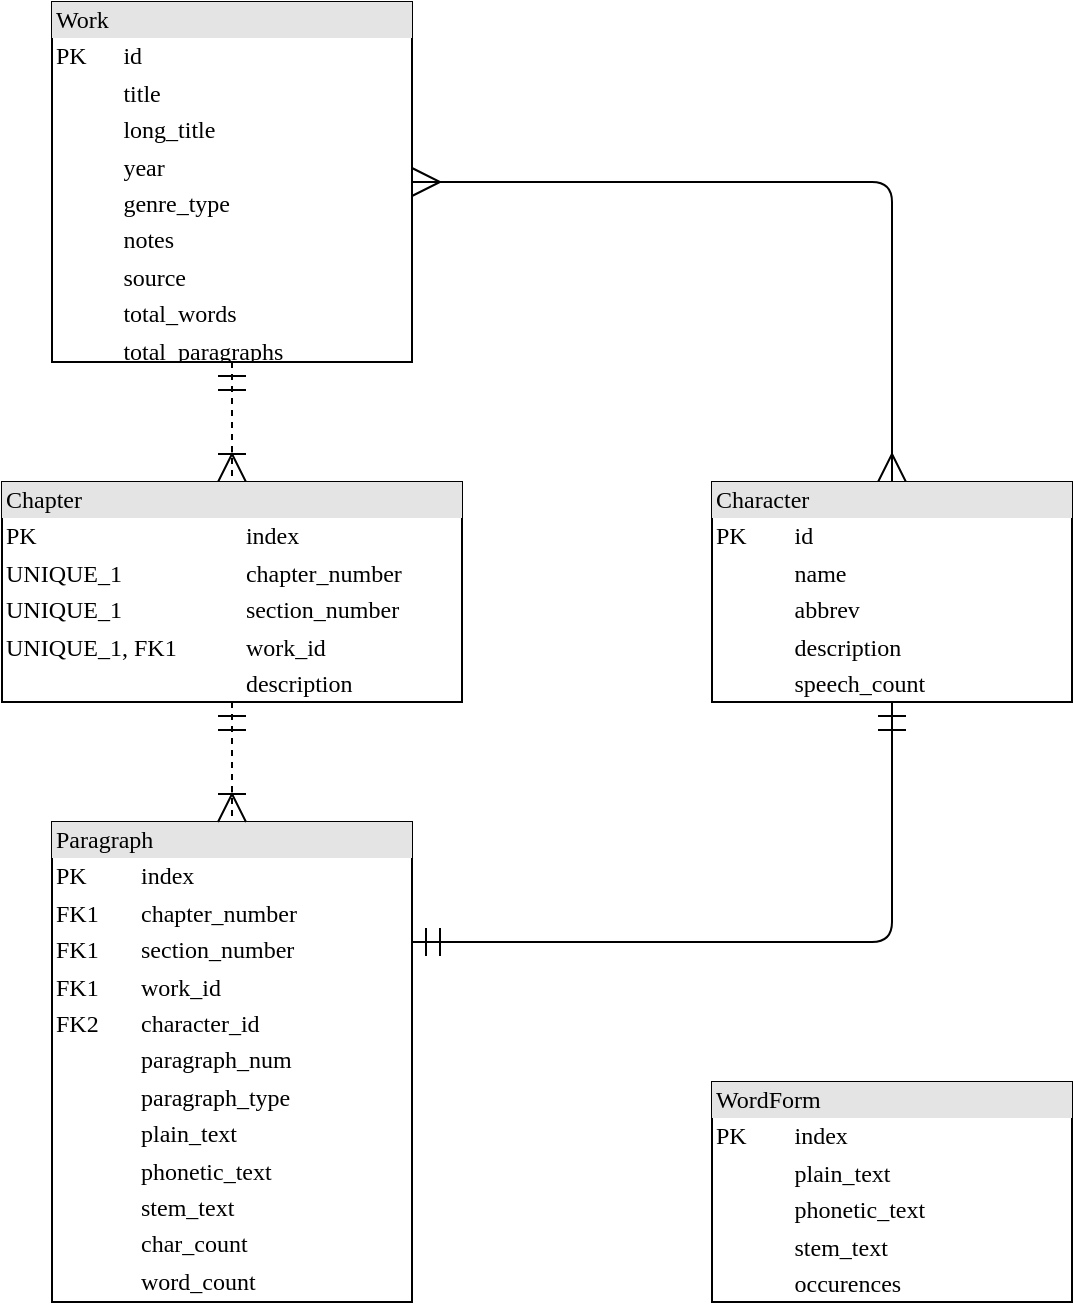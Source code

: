 <mxfile scale="1" border="40">
    <diagram id="73nf5cxcxArHQur6mhIt" name="Page-1">
        <mxGraphModel dx="998" dy="779" grid="1" gridSize="10" guides="1" tooltips="1" connect="1" arrows="1" fold="1" page="1" pageScale="1" pageWidth="827" pageHeight="1169" background="#FFFFFF" math="0" shadow="0">
            <root>
                <mxCell id="0"/>
                <mxCell id="1" parent="0"/>
                <mxCell id="80" style="edgeStyle=orthogonalEdgeStyle;html=1;dashed=1;labelBackgroundColor=none;startArrow=ERmandOne;endArrow=ERoneToMany;fontFamily=Verdana;fontSize=12;align=left;endSize=12;startSize=12;" parent="1" source="81" target="95" edge="1">
                    <mxGeometry relative="1" as="geometry"/>
                </mxCell>
                <mxCell id="103" style="edgeStyle=orthogonalEdgeStyle;html=1;entryX=0.5;entryY=0;entryDx=0;entryDy=0;startArrow=ERmany;startFill=0;endArrow=ERmany;endFill=0;endSize=12;startSize=12;" parent="1" source="81" target="101" edge="1">
                    <mxGeometry relative="1" as="geometry"/>
                </mxCell>
                <mxCell id="81" value="&lt;div style=&quot;box-sizing: border-box ; width: 100% ; background: #e4e4e4 ; padding: 2px&quot;&gt;Work&lt;/div&gt;&lt;table style=&quot;width: 100% ; font-size: 1em&quot; cellpadding=&quot;2&quot; cellspacing=&quot;0&quot;&gt;&lt;tbody&gt;&lt;tr&gt;&lt;td&gt;PK&lt;/td&gt;&lt;td&gt;id&lt;/td&gt;&lt;/tr&gt;&lt;tr&gt;&lt;td&gt;&lt;br&gt;&lt;/td&gt;&lt;td&gt;title&lt;/td&gt;&lt;/tr&gt;&lt;tr&gt;&lt;td&gt;&lt;/td&gt;&lt;td&gt;long_title&lt;/td&gt;&lt;/tr&gt;&lt;tr&gt;&lt;td&gt;&lt;br&gt;&lt;/td&gt;&lt;td&gt;year&lt;br&gt;&lt;/td&gt;&lt;/tr&gt;&lt;tr&gt;&lt;td&gt;&lt;br&gt;&lt;/td&gt;&lt;td&gt;genre_type&lt;br&gt;&lt;/td&gt;&lt;/tr&gt;&lt;tr&gt;&lt;td&gt;&lt;br&gt;&lt;/td&gt;&lt;td&gt;notes&lt;br&gt;&lt;/td&gt;&lt;/tr&gt;&lt;tr&gt;&lt;td&gt;&lt;br&gt;&lt;/td&gt;&lt;td&gt;source&lt;/td&gt;&lt;/tr&gt;&lt;tr&gt;&lt;td&gt;&lt;br&gt;&lt;/td&gt;&lt;td&gt;total_words&lt;/td&gt;&lt;/tr&gt;&lt;tr&gt;&lt;td&gt;&lt;br&gt;&lt;/td&gt;&lt;td&gt;total_paragraphs&lt;/td&gt;&lt;/tr&gt;&lt;/tbody&gt;&lt;/table&gt;" style="verticalAlign=top;align=left;overflow=fill;html=1;rounded=0;shadow=0;comic=0;labelBackgroundColor=none;strokeWidth=1;fontFamily=Verdana;fontSize=12" parent="1" vertex="1">
                    <mxGeometry x="170" y="50" width="180" height="180" as="geometry"/>
                </mxCell>
                <mxCell id="95" value="&lt;div style=&quot;box-sizing: border-box ; width: 100% ; background: #e4e4e4 ; padding: 2px&quot;&gt;Chapter&lt;/div&gt;&lt;table style=&quot;width: 100% ; font-size: 1em&quot; cellpadding=&quot;2&quot; cellspacing=&quot;0&quot;&gt;&lt;tbody&gt;&lt;tr&gt;&lt;td&gt;PK&lt;/td&gt;&lt;td&gt;index&lt;/td&gt;&lt;/tr&gt;&lt;tr&gt;&lt;td&gt;UNIQUE_1&lt;/td&gt;&lt;td&gt;chapter_number&lt;/td&gt;&lt;/tr&gt;&lt;tr&gt;&lt;td&gt;UNIQUE_1&lt;/td&gt;&lt;td&gt;section_number&lt;/td&gt;&lt;/tr&gt;&lt;tr&gt;&lt;td&gt;UNIQUE_1, FK1&lt;/td&gt;&lt;td&gt;work_id&lt;/td&gt;&lt;/tr&gt;&lt;tr&gt;&lt;td&gt;&lt;br&gt;&lt;/td&gt;&lt;td&gt;description&lt;/td&gt;&lt;/tr&gt;&lt;/tbody&gt;&lt;/table&gt;" style="verticalAlign=top;align=left;overflow=fill;html=1;rounded=0;shadow=0;comic=0;labelBackgroundColor=none;strokeWidth=1;fontFamily=Verdana;fontSize=12" parent="1" vertex="1">
                    <mxGeometry x="145" y="290" width="230" height="110" as="geometry"/>
                </mxCell>
                <mxCell id="102" style="edgeStyle=orthogonalEdgeStyle;html=1;entryX=0.5;entryY=1;entryDx=0;entryDy=0;startArrow=ERmandOne;startFill=0;endArrow=ERmandOne;endFill=0;exitX=1;exitY=0.25;exitDx=0;exitDy=0;endSize=12;startSize=12;" parent="1" source="99" target="101" edge="1">
                    <mxGeometry relative="1" as="geometry"/>
                </mxCell>
                <mxCell id="99" value="&lt;div style=&quot;box-sizing: border-box ; width: 100% ; background: #e4e4e4 ; padding: 2px&quot;&gt;Paragraph&lt;/div&gt;&lt;table style=&quot;width: 100% ; font-size: 1em&quot; cellpadding=&quot;2&quot; cellspacing=&quot;0&quot;&gt;&lt;tbody&gt;&lt;tr&gt;&lt;td&gt;PK&lt;/td&gt;&lt;td&gt;index&lt;/td&gt;&lt;/tr&gt;&lt;tr&gt;&lt;td&gt;FK1&lt;/td&gt;&lt;td&gt;chapter_number&lt;/td&gt;&lt;/tr&gt;&lt;tr&gt;&lt;td&gt;FK1&lt;/td&gt;&lt;td&gt;section_number&lt;/td&gt;&lt;/tr&gt;&lt;tr&gt;&lt;td&gt;FK1&lt;/td&gt;&lt;td&gt;work_id&lt;/td&gt;&lt;/tr&gt;&lt;tr&gt;&lt;td&gt;FK2&lt;/td&gt;&lt;td&gt;character_id&lt;/td&gt;&lt;/tr&gt;&lt;tr&gt;&lt;td&gt;&lt;br&gt;&lt;/td&gt;&lt;td&gt;paragraph_num&lt;/td&gt;&lt;/tr&gt;&lt;tr&gt;&lt;td&gt;&lt;br&gt;&lt;/td&gt;&lt;td&gt;paragraph_type&lt;/td&gt;&lt;/tr&gt;&lt;tr&gt;&lt;td&gt;&lt;br&gt;&lt;/td&gt;&lt;td&gt;plain_text&lt;/td&gt;&lt;/tr&gt;&lt;tr&gt;&lt;td&gt;&lt;br&gt;&lt;/td&gt;&lt;td&gt;phonetic_text&lt;/td&gt;&lt;/tr&gt;&lt;tr&gt;&lt;td&gt;&lt;br&gt;&lt;/td&gt;&lt;td&gt;stem_text&lt;/td&gt;&lt;/tr&gt;&lt;tr&gt;&lt;td&gt;&lt;br&gt;&lt;/td&gt;&lt;td&gt;char_count&lt;/td&gt;&lt;/tr&gt;&lt;tr&gt;&lt;td&gt;&lt;br&gt;&lt;/td&gt;&lt;td&gt;word_count&lt;/td&gt;&lt;/tr&gt;&lt;/tbody&gt;&lt;/table&gt;" style="verticalAlign=top;align=left;overflow=fill;html=1;rounded=0;shadow=0;comic=0;labelBackgroundColor=none;strokeWidth=1;fontFamily=Verdana;fontSize=12" parent="1" vertex="1">
                    <mxGeometry x="170" y="460" width="180" height="240" as="geometry"/>
                </mxCell>
                <mxCell id="100" style="edgeStyle=orthogonalEdgeStyle;html=1;dashed=1;labelBackgroundColor=none;startArrow=ERmandOne;endArrow=ERoneToMany;fontFamily=Verdana;fontSize=12;align=left;exitX=0.5;exitY=1;exitDx=0;exitDy=0;entryX=0.5;entryY=0;entryDx=0;entryDy=0;endSize=12;startSize=12;" parent="1" source="95" target="99" edge="1">
                    <mxGeometry relative="1" as="geometry">
                        <mxPoint x="280" y="400" as="sourcePoint"/>
                        <mxPoint x="280" y="460" as="targetPoint"/>
                    </mxGeometry>
                </mxCell>
                <mxCell id="101" value="&lt;div style=&quot;box-sizing: border-box ; width: 100% ; background: #e4e4e4 ; padding: 2px&quot;&gt;Character&lt;/div&gt;&lt;table style=&quot;width: 100% ; font-size: 1em&quot; cellpadding=&quot;2&quot; cellspacing=&quot;0&quot;&gt;&lt;tbody&gt;&lt;tr&gt;&lt;td&gt;PK&lt;/td&gt;&lt;td&gt;id&lt;/td&gt;&lt;/tr&gt;&lt;tr&gt;&lt;td&gt;&lt;br&gt;&lt;/td&gt;&lt;td&gt;name&lt;/td&gt;&lt;/tr&gt;&lt;tr&gt;&lt;td&gt;&lt;br&gt;&lt;/td&gt;&lt;td&gt;abbrev&lt;/td&gt;&lt;/tr&gt;&lt;tr&gt;&lt;td&gt;&lt;br&gt;&lt;/td&gt;&lt;td&gt;description&lt;/td&gt;&lt;/tr&gt;&lt;tr&gt;&lt;td&gt;&lt;br&gt;&lt;/td&gt;&lt;td&gt;speech_count&lt;/td&gt;&lt;/tr&gt;&lt;/tbody&gt;&lt;/table&gt;" style="verticalAlign=top;align=left;overflow=fill;html=1;rounded=0;shadow=0;comic=0;labelBackgroundColor=none;strokeWidth=1;fontFamily=Verdana;fontSize=12" parent="1" vertex="1">
                    <mxGeometry x="500" y="290" width="180" height="110" as="geometry"/>
                </mxCell>
                <mxCell id="104" value="&lt;div style=&quot;box-sizing: border-box ; width: 100% ; background: #e4e4e4 ; padding: 2px&quot;&gt;WordForm&lt;/div&gt;&lt;table style=&quot;width: 100% ; font-size: 1em&quot; cellpadding=&quot;2&quot; cellspacing=&quot;0&quot;&gt;&lt;tbody&gt;&lt;tr&gt;&lt;td&gt;PK&lt;/td&gt;&lt;td&gt;index&lt;/td&gt;&lt;/tr&gt;&lt;tr&gt;&lt;td&gt;&lt;br&gt;&lt;/td&gt;&lt;td&gt;plain_text&lt;/td&gt;&lt;/tr&gt;&lt;tr&gt;&lt;td&gt;&lt;br&gt;&lt;/td&gt;&lt;td&gt;phonetic_text&lt;/td&gt;&lt;/tr&gt;&lt;tr&gt;&lt;td&gt;&lt;br&gt;&lt;/td&gt;&lt;td&gt;stem_text&lt;/td&gt;&lt;/tr&gt;&lt;tr&gt;&lt;td&gt;&lt;br&gt;&lt;/td&gt;&lt;td&gt;occurences&lt;/td&gt;&lt;/tr&gt;&lt;/tbody&gt;&lt;/table&gt;" style="verticalAlign=top;align=left;overflow=fill;html=1;rounded=0;shadow=0;comic=0;labelBackgroundColor=none;strokeWidth=1;fontFamily=Verdana;fontSize=12" parent="1" vertex="1">
                    <mxGeometry x="500" y="590" width="180" height="110" as="geometry"/>
                </mxCell>
            </root>
        </mxGraphModel>
    </diagram>
</mxfile>
